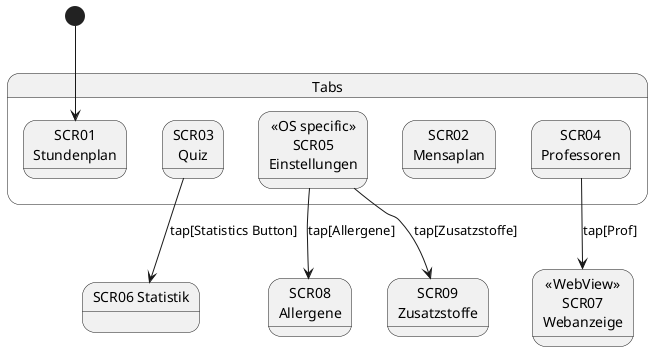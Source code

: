 @startuml

state Tabs {
state "SCR03\nQuiz" as SCR04
state "SCR02\nMensaplan" as SCR03
state "<<OS specific>>\nSCR05\nEinstellungen" as SCR09
state "SCR04\nProfessoren" as SCR06
state "SCR01\nStundenplan" as SCR02
}
[*] --> SCR02

state "SCR06 Statistik" as SCR07
state "<<WebView>>\nSCR07\nWebanzeige" as SCR11
state "SCR08\nAllergene" as SCR13
state "SCR09\nZusatzstoffe" as SCR12


SCR04 --> SCR07 : tap[Statistics Button]
SCR06 --> SCR11 : tap[Prof]
SCR09 --> SCR12 : tap[Zusatzstoffe]
SCR09 --> SCR13 : tap[Allergene]
@enduml